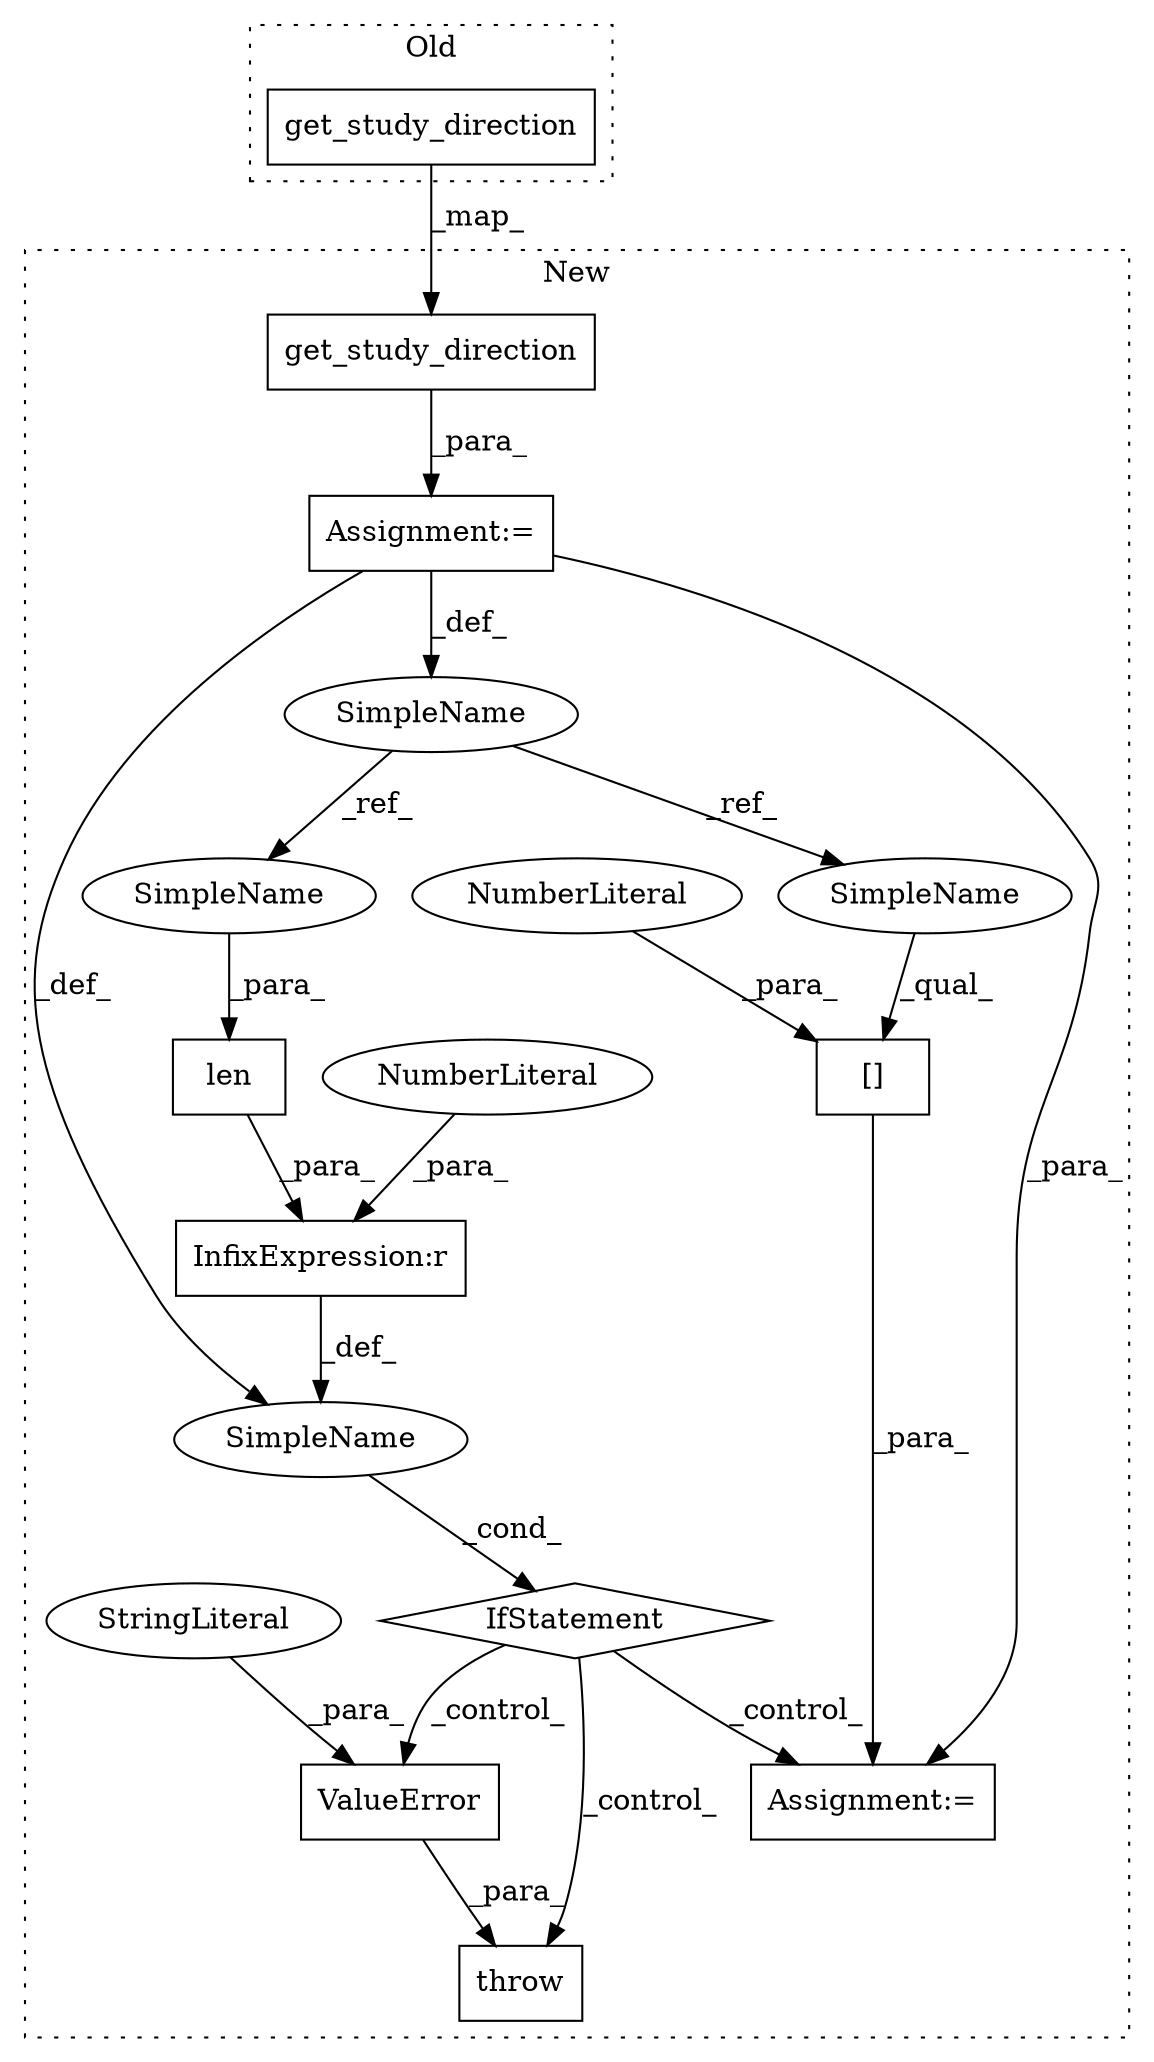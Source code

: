 digraph G {
subgraph cluster0 {
1 [label="get_study_direction" a="32" s="4484,4512" l="20,1" shape="box"];
label = "Old";
style="dotted";
}
subgraph cluster1 {
2 [label="get_study_direction" a="32" s="4668,4696" l="20,1" shape="box"];
3 [label="Assignment:=" a="7" s="4662" l="1" shape="box"];
4 [label="[]" a="2" s="4843,4854" l="10,1" shape="box"];
5 [label="NumberLiteral" a="34" s="4853" l="1" shape="ellipse"];
6 [label="InfixExpression:r" a="27" s="4721" l="3" shape="box"];
7 [label="NumberLiteral" a="34" s="4724" l="1" shape="ellipse"];
8 [label="len" a="32" s="4707,4720" l="4,1" shape="box"];
9 [label="IfStatement" a="25" s="4703,4725" l="4,2" shape="diamond"];
10 [label="SimpleName" a="42" s="4653" l="9" shape="ellipse"];
11 [label="SimpleName" a="42" s="" l="" shape="ellipse"];
12 [label="Assignment:=" a="7" s="4842" l="1" shape="box"];
13 [label="throw" a="53" s="4735" l="6" shape="box"];
14 [label="ValueError" a="32" s="4741,4820" l="11,1" shape="box"];
15 [label="StringLiteral" a="45" s="4752" l="68" shape="ellipse"];
16 [label="SimpleName" a="42" s="4843" l="9" shape="ellipse"];
17 [label="SimpleName" a="42" s="4711" l="9" shape="ellipse"];
label = "New";
style="dotted";
}
1 -> 2 [label="_map_"];
2 -> 3 [label="_para_"];
3 -> 10 [label="_def_"];
3 -> 11 [label="_def_"];
3 -> 12 [label="_para_"];
4 -> 12 [label="_para_"];
5 -> 4 [label="_para_"];
6 -> 11 [label="_def_"];
7 -> 6 [label="_para_"];
8 -> 6 [label="_para_"];
9 -> 13 [label="_control_"];
9 -> 12 [label="_control_"];
9 -> 14 [label="_control_"];
10 -> 17 [label="_ref_"];
10 -> 16 [label="_ref_"];
11 -> 9 [label="_cond_"];
14 -> 13 [label="_para_"];
15 -> 14 [label="_para_"];
16 -> 4 [label="_qual_"];
17 -> 8 [label="_para_"];
}